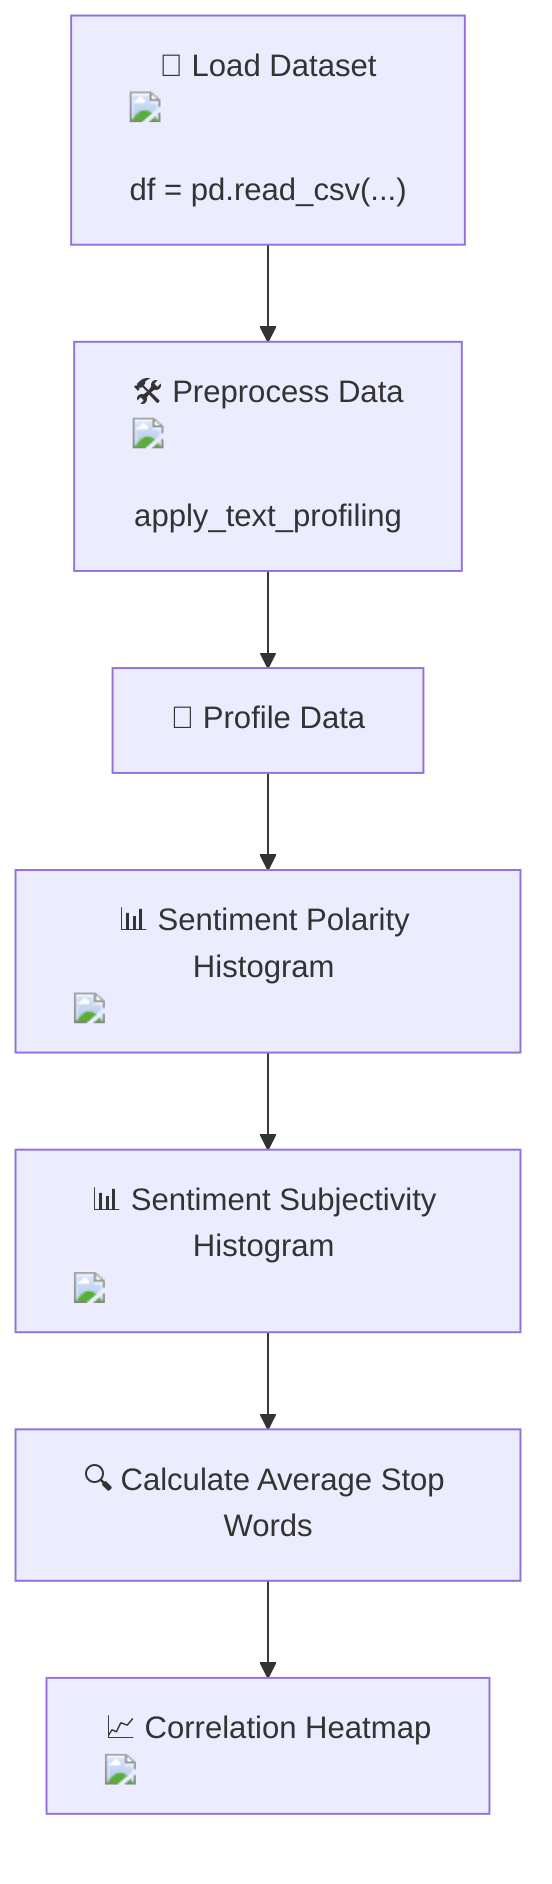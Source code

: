 flowchart TD
    A["📁 Load Dataset <img src='file.svg' /> <br/> df = pd.read_csv(...)"] --> B["🛠️ Preprocess Data <img src='column_split.svg' /> <br/> apply_text_profiling"]
    B --> C["📝 Profile Data"]
    C --> D["📊 Sentiment Polarity Histogram <img src='hist_template.svg' />"]
    D --> E["📊 Sentiment Subjectivity Histogram <img src='hist_template.svg' />"]
    E --> F["🔍 Calculate Average Stop Words"]
    F --> G["📈 Correlation Heatmap <img src='heatmap_template.svg' />"]